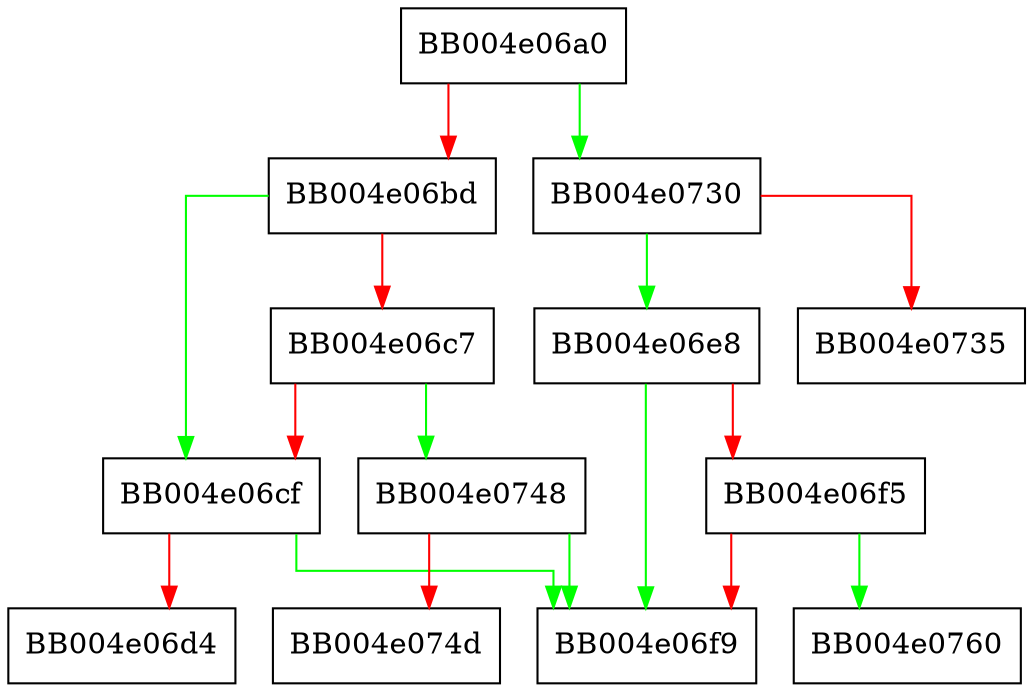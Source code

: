 digraph ossl_statem_client_read_transition {
  node [shape="box"];
  graph [splines=ortho];
  BB004e06a0 -> BB004e0730 [color="green"];
  BB004e06a0 -> BB004e06bd [color="red"];
  BB004e06bd -> BB004e06cf [color="green"];
  BB004e06bd -> BB004e06c7 [color="red"];
  BB004e06c7 -> BB004e0748 [color="green"];
  BB004e06c7 -> BB004e06cf [color="red"];
  BB004e06cf -> BB004e06f9 [color="green"];
  BB004e06cf -> BB004e06d4 [color="red"];
  BB004e06e8 -> BB004e06f9 [color="green"];
  BB004e06e8 -> BB004e06f5 [color="red"];
  BB004e06f5 -> BB004e0760 [color="green"];
  BB004e06f5 -> BB004e06f9 [color="red"];
  BB004e0730 -> BB004e06e8 [color="green"];
  BB004e0730 -> BB004e0735 [color="red"];
  BB004e0748 -> BB004e06f9 [color="green"];
  BB004e0748 -> BB004e074d [color="red"];
}